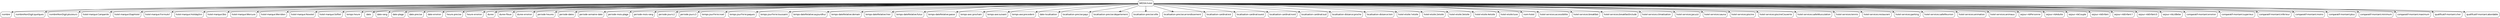 digraph G {

node [fontname=Calibri][shape=box][style=rounded]
graph [fontname=Calibri][overlap=false][splines=true]
edge [fontname=Calibri][arrowhead=open]

MEDIA_hotel [label="MEDIA:hotel"];

MEDIA_hotel -> nombre;
nombre [label="nombre"];

MEDIA_hotel -> nombreNonDigit_quelques;
nombreNonDigit_quelques [label="nombreNonDigit:quelques"];

MEDIA_hotel -> nombreNonDigit_plusieurs;
nombreNonDigit_plusieurs [label="nombreNonDigit:plusieurs"];

MEDIA_hotel -> hotel_marque_Campanile;
hotel_marque_Campanile [label="hotel-marque:Campanile"];

MEDIA_hotel -> hotel_marque_EtapHotel;
hotel_marque_EtapHotel [label="hotel-marque:EtapHotel"];

MEDIA_hotel -> hotel_marque_Formule1;
hotel_marque_Formule1 [label="hotel-marque:Formule1"];

MEDIA_hotel -> hotel_marque_HolidayInn;
hotel_marque_HolidayInn [label="hotel-marque:HolidayInn"];

MEDIA_hotel -> hotel_marque_Ibis;
hotel_marque_Ibis [label="hotel-marque:Ibis"];

MEDIA_hotel -> hotel_marque_Mercure;
hotel_marque_Mercure [label="hotel-marque:Mercure"];

MEDIA_hotel -> hotel_marque_Meridien;
hotel_marque_Meridien [label="hotel-marque:Meridien"];

MEDIA_hotel -> hotel_marque_Novotel;
hotel_marque_Novotel [label="hotel-marque:Novotel"];

MEDIA_hotel -> hotel_marque_Sofitel;
hotel_marque_Sofitel [label="hotel-marque:Sofitel"];

MEDIA_hotel -> temps_heure;
temps_heure [label="temps-heure"];

MEDIA_hotel -> date;
date [label="date"];

MEDIA_hotel -> date_rang;
date_rang [label="date-rang"];

MEDIA_hotel -> date_plage;
date_plage [label="date-plage"];

MEDIA_hotel -> date_precise;
date_precise [label="date-precise"];

MEDIA_hotel -> date_environ;
date_environ [label="date-environ"];

MEDIA_hotel -> heure_precise;
heure_precise [label="heure-precise"];

MEDIA_hotel -> heure_environ;
heure_environ [label="heure-environ"];

MEDIA_hotel -> duree;
duree [label="duree"];

MEDIA_hotel -> duree_floue;
duree_floue [label="duree-floue"];

MEDIA_hotel -> duree_environ;
duree_environ [label="duree-environ"];

MEDIA_hotel -> periode_heures;
periode_heures [label="periode-heures"];

MEDIA_hotel -> periode_dates;
periode_dates [label="periode-dates"];

MEDIA_hotel -> periode_semaine_date;
periode_semaine_date [label="periode-semaine-date"];

MEDIA_hotel -> periode_mois_plage;
periode_mois_plage [label="periode-mois-plage"];

MEDIA_hotel -> periode_mois_rang;
periode_mois_rang [label="periode-mois-rang"];

MEDIA_hotel -> periode_jours_2;
periode_jours_2 [label="periode-jours:2"];

MEDIA_hotel -> periode_jours_3;
periode_jours_3 [label="periode-jours:3"];

MEDIA_hotel -> temps_jourFerie_noel;
temps_jourFerie_noel [label="temps-jourFerie:noel"];

MEDIA_hotel -> temps_jourFerie_paques;
temps_jourFerie_paques [label="temps-jourFerie:paques"];

MEDIA_hotel -> temps_jourFerie_toussaint;
temps_jourFerie_toussaint [label="temps-jourFerie:toussaint"];

MEDIA_hotel -> temps_dateRelative_aujourdhui;
temps_dateRelative_aujourdhui [label="temps-dateRelative:aujourdhui"];

MEDIA_hotel -> temps_dateRelative_demain;
temps_dateRelative_demain [label="temps-dateRelative:demain"];

MEDIA_hotel -> temps_dateRelative_hier;
temps_dateRelative_hier [label="temps-dateRelative:hier"];

MEDIA_hotel -> temps_dateRelative_futur;
temps_dateRelative_futur [label="temps-dateRelative:futur"];

MEDIA_hotel -> temps_dateRelative_passe;
temps_dateRelative_passe [label="temps-dateRelative:passe"];

MEDIA_hotel -> temps_axe__prochain;
temps_axe__prochain [label="temps-axe::prochain"];

MEDIA_hotel -> temps_axe_suivant;
temps_axe_suivant [label="temps-axe:suivant"];

MEDIA_hotel -> temps_axe_precedent;
temps_axe_precedent [label="temps-axe:precedent"];

MEDIA_hotel -> date_localisation;
date_localisation [label="date-localisation"];

MEDIA_hotel -> localisation_precise_pays;
localisation_precise_pays [label="localisation-precise:pays"];

MEDIA_hotel -> localisation_precise_departement;
localisation_precise_departement [label="localisation-precise:departement"];

MEDIA_hotel -> localisation_precise_ville;
localisation_precise_ville [label="localisation-precise:ville"];

MEDIA_hotel -> localisation_precise_arrondissement;
localisation_precise_arrondissement [label="localisation-precise:arrondissement"];

MEDIA_hotel -> localisation_cardinal_est;
localisation_cardinal_est [label="localisation-cardinal:est"];

MEDIA_hotel -> localisation_cardinal_ouest;
localisation_cardinal_ouest [label="localisation-cardinal:ouest"];

MEDIA_hotel -> localisation_cardinal_nord;
localisation_cardinal_nord [label="localisation-cardinal:nord"];

MEDIA_hotel -> localisation_cardinal_sud;
localisation_cardinal_sud [label="localisation-cardinal:sud"];

MEDIA_hotel -> localisation_distance_proche;
localisation_distance_proche [label="localisation-distance:proche"];

MEDIA_hotel -> localisation_distance_loin;
localisation_distance_loin [label="localisation-distance:loin"];

MEDIA_hotel -> hotel_etoile_1etoile;
hotel_etoile_1etoile [label="hotel-etoile:1etoile"];

MEDIA_hotel -> hotel_etoile_2etoile;
hotel_etoile_2etoile [label="hotel-etoile:2etoile"];

MEDIA_hotel -> hotel_etoile_3etoile;
hotel_etoile_3etoile [label="hotel-etoile:3etoile"];

MEDIA_hotel -> hotel_etoile_4etoile;
hotel_etoile_4etoile [label="hotel-etoile:4etoile"];

MEDIA_hotel -> hotel_etoile_luxe;
hotel_etoile_luxe [label="hotel-etoile:luxe"];

MEDIA_hotel -> nom_hotel;
nom_hotel [label="nom-hotel"];

MEDIA_hotel -> hotel_services_accessibilite;
hotel_services_accessibilite [label="hotel-services:accessibilite"];

MEDIA_hotel -> hotel_services_breakfast;
hotel_services_breakfast [label="hotel-services:breakfast"];

MEDIA_hotel -> hotel_services_breakfastInclude;
hotel_services_breakfastInclude [label="hotel-services:breakfastInclude"];

MEDIA_hotel -> hotel_services_climatisation;
hotel_services_climatisation [label="hotel-services:climatisation"];

MEDIA_hotel -> hotel_services_jacuzzi;
hotel_services_jacuzzi [label="hotel-services:jacuzzi"];

MEDIA_hotel -> hotel_services_sauna;
hotel_services_sauna [label="hotel-services:sauna"];

MEDIA_hotel -> hotel_services_piscine;
hotel_services_piscine [label="hotel-services:piscine"];

MEDIA_hotel -> hotel_services_piscineCouverte;
hotel_services_piscineCouverte [label="hotel-services:piscineCouverte"];

MEDIA_hotel -> hotel_services_salleMusculation;
hotel_services_salleMusculation [label="hotel-services:salleMusculation"];

MEDIA_hotel -> hotel_services_tennis;
hotel_services_tennis [label="hotel-services:tennis"];

MEDIA_hotel -> hotel_services_restaurant;
hotel_services_restaurant [label="hotel-services:restaurant"];

MEDIA_hotel -> hotel_services_parking;
hotel_services_parking [label="hotel-services:parking"];

MEDIA_hotel -> hotel_services_salleReunion;
hotel_services_salleReunion [label="hotel-services:salleReunion"];

MEDIA_hotel -> hotel_services_animation;
hotel_services_animation [label="hotel-services:animation"];

MEDIA_hotel -> hotel_services_animaux;
hotel_services_animaux [label="hotel-services:animaux"];

MEDIA_hotel -> sejour_nbPersonne;
sejour_nbPersonne [label="sejour-nbPersonne"];

MEDIA_hotel -> sejour_nbAdulte;
sejour_nbAdulte [label="sejour-nbAdulte"];

MEDIA_hotel -> sejour_nbCouple;
sejour_nbCouple [label="sejour-nbCouple"];

MEDIA_hotel -> sejour_nbEnfant;
sejour_nbEnfant [label="sejour-nbEnfant"];

MEDIA_hotel -> sejour_nbEnfant_1;
sejour_nbEnfant_1 [label="sejour-nbEnfant:1"];

MEDIA_hotel -> sejour_nbEnfant_0;
sejour_nbEnfant_0 [label="sejour-nbEnfant:0"];

MEDIA_hotel -> sejour_nbLitBebe;
sejour_nbLitBebe [label="sejour-nbLitBebe"];

MEDIA_hotel -> comparatif_montant_environ;
comparatif_montant_environ [label="comparatif-montant:environ"];

MEDIA_hotel -> comparatif_montant_superieur;
comparatif_montant_superieur [label="comparatif-montant:superieur"];

MEDIA_hotel -> comparatif_montant_inferieur;
comparatif_montant_inferieur [label="comparatif-montant:inferieur"];

MEDIA_hotel -> comparatif_montant_moins;
comparatif_montant_moins [label="comparatif-montant:moins"];

MEDIA_hotel -> comparatif_montant_plus;
comparatif_montant_plus [label="comparatif-montant:plus"];

MEDIA_hotel -> comparatif_montant_minimum;
comparatif_montant_minimum [label="comparatif-montant:minimum"];

MEDIA_hotel -> comparatif_montant_maximum;
comparatif_montant_maximum [label="comparatif-montant:maximum"];

MEDIA_hotel -> qualificatif_montant_cher;
qualificatif_montant_cher [label="qualificatif-montant:cher"];

MEDIA_hotel -> qualificatif_montant_abordable;
qualificatif_montant_abordable [label="qualificatif-montant:abordable"];

}